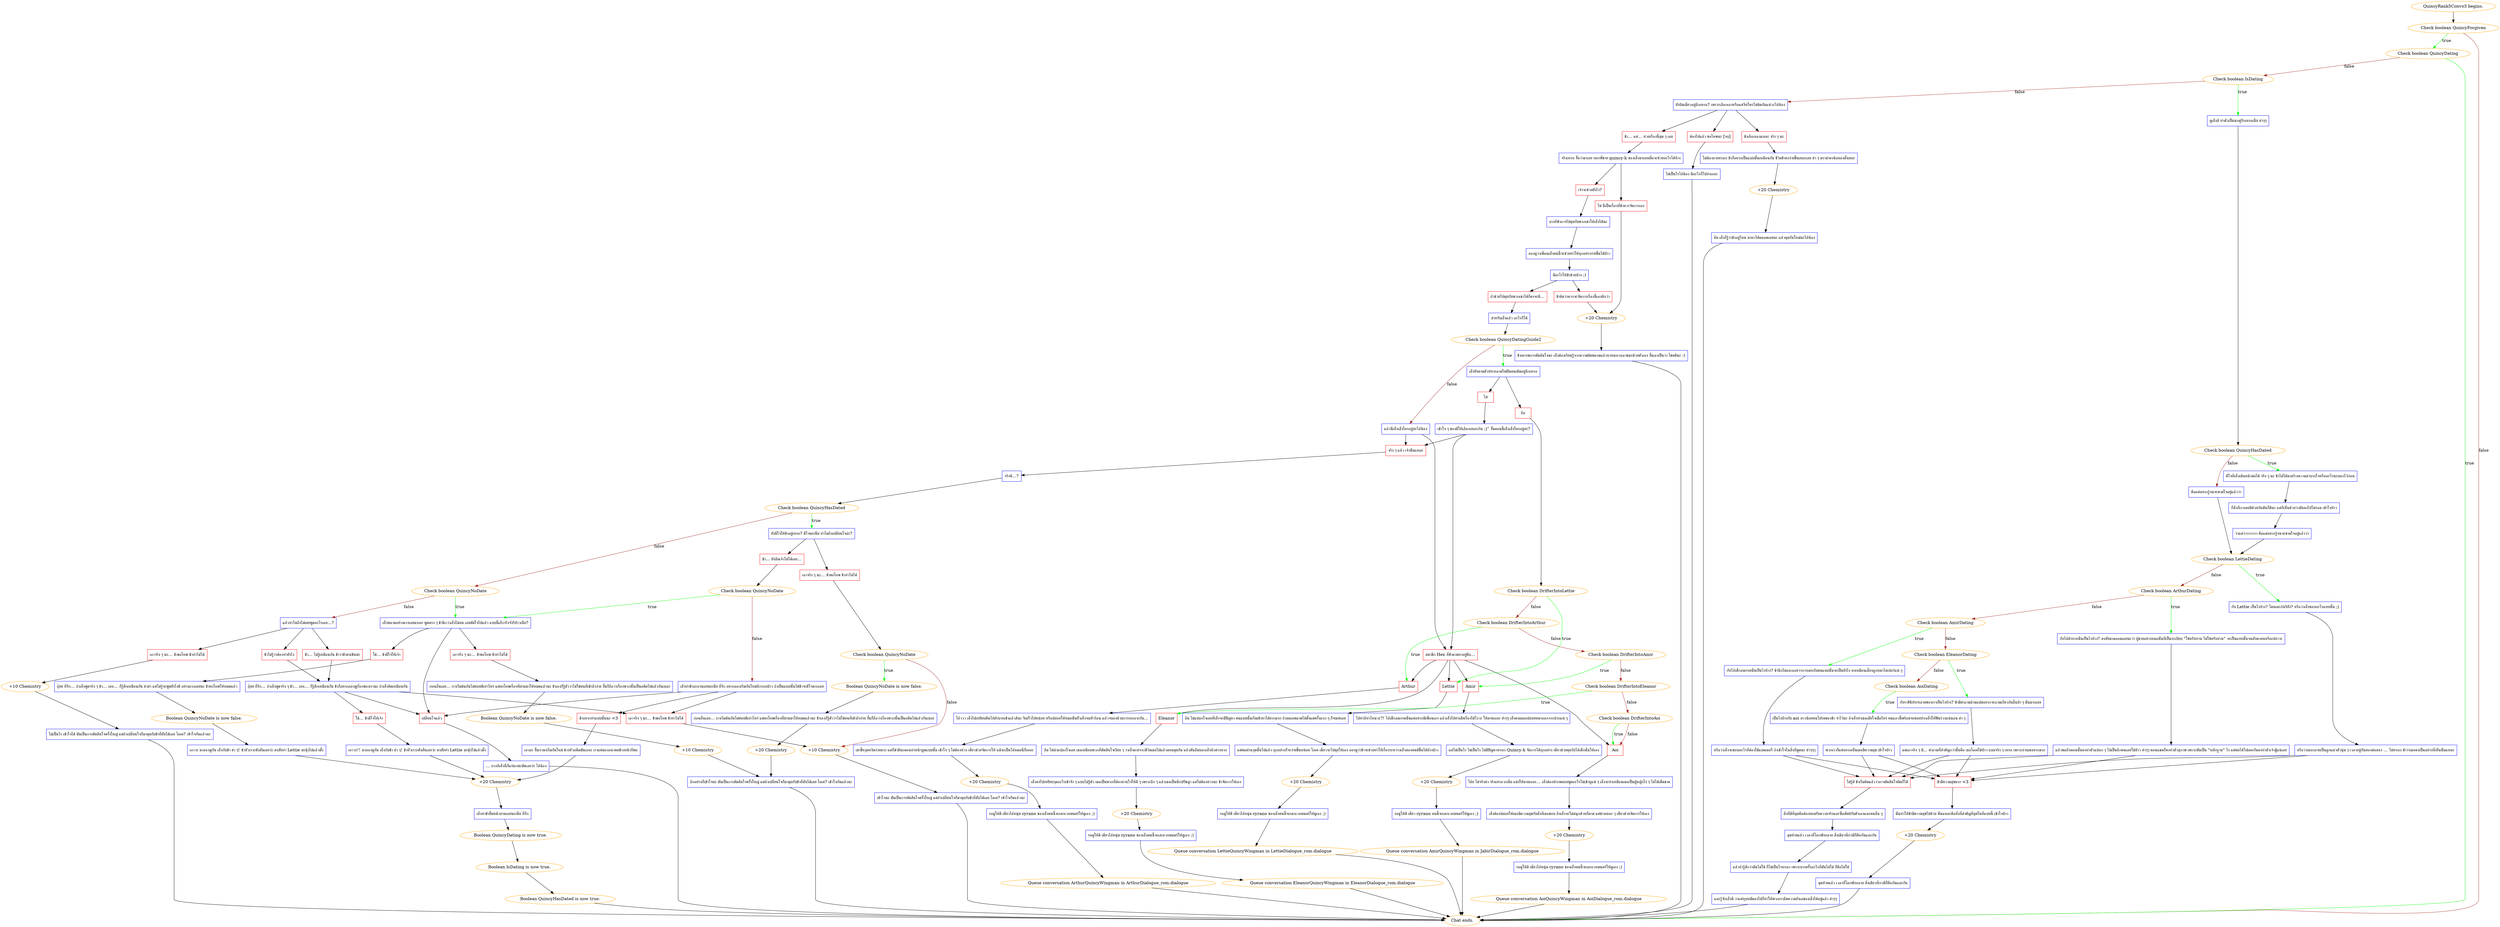 digraph {
	"QuincyRank5Convo3 begins." [color=orange];
		"QuincyRank5Convo3 begins." -> j2951068974;
	j2951068974 [label="Check boolean QuincyForgiven",color=orange];
		j2951068974 -> j3209672370 [label=true,color=green];
		j2951068974 -> "Chat ends." [label=false,color=brown];
	j3209672370 [label="Check boolean QuincyDating",color=orange];
		j3209672370 -> "Chat ends." [label=true,color=green];
		j3209672370 -> j4264167688 [label=false,color=brown];
	"Chat ends." [color=orange];
	j4264167688 [label="Check boolean IsDating",color=orange];
		j4264167688 -> j261335010 [label=true,color=green];
		j4264167688 -> j3978114191 [label=false,color=brown];
	j261335010 [label="ดูเอ็งสิ ทำตัวเป็นนกคู่รักเหรอเนี่ย ฮ่าๆๆ",shape=box,color=blue];
		j261335010 -> j112189153;
	j3978114191 [label="ยังบินเดี่ยวอยู่อีกเหรอ? เพราะเลือกเองหรือแค่จีบใครไม่ติดกันแน่วะไอ้น้อง",shape=box,color=blue];
		j3978114191 -> j3692137643;
		j3978114191 -> j2846403051;
		j3978114191 -> j3030920265;
	j112189153 [label="Check boolean QuincyHasDated",color=orange];
		j112189153 -> j3376487066 [label=true,color=green];
		j112189153 -> j790179624 [label=false,color=brown];
	j3692137643 [label="ข้าเลือกเองแหละ จริง ๆ นะ",shape=box,color=red];
		j3692137643 -> j2432250742;
	j2846403051 [label="ข้า… แค่… ห่วยเรื่องนี้สุด ๆ เลย",shape=box,color=red];
		j2846403051 -> j4198340659;
	j3030920265 [label="ต้องไปแล้ว ขอโทษนะ [จบ]",shape=box,color=red];
		j3030920265 -> j2697931492;
	j3376487066 [label="ดีใจที่เอ็งเดินหน้าต่อได้ จริง ๆ นะ ข้าไม่ได้มาสร้างความลำบากใจหรืออะไรนะบอกไว้ก่อน",shape=box,color=blue];
		j3376487066 -> j3784749956;
	j790179624 [label="คือแค่อยากรู้จนจะขาดใจอยู่แล้วว่า",shape=box,color=blue];
		j790179624 -> j1775695868;
	j2432250742 [label="ไม่ต้องอายหรอก ข้าก็อยากเป็นแบบนั้นเหมือนกัน ชีวิตข้าคงง่ายขึ้นเยอะเลย ฮ่า ๆ ดราม่าคงน้อยลงตั้งเยอะ",shape=box,color=blue];
		j2432250742 -> j10742708;
	j4198340659 [label="จริงเหรอ งั้นว่ามาเลย บอกพี่ชาย quincy-k ของเอ็งมาเลยเผื่อจะช่วยอะไรได้บ้าง",shape=box,color=blue];
		j4198340659 -> j1676706421;
		j4198340659 -> j731856969;
	j2697931492 [label="ไม่เป็นไรไอ้น้อง มีอะไรก็ไปทำเถอะ",shape=box,color=blue];
		j2697931492 -> "Chat ends.";
	j3784749956 [label="ก็สิ่งที่เราเคยมีด้วยกันมันก็ดีนะ แต่ก็เห็นด้วยว่ามันคงไปไม่รอด เข้าใจป่าว",shape=box,color=blue];
		j3784749956 -> j486672521;
	j1775695868 [label="Check boolean LettieDating",color=orange];
		j1775695868 -> j3286527979 [label=true,color=green];
		j1775695868 -> j3168842779 [label=false,color=brown];
	j10742708 [label="+20 Chemistry",color=orange];
		j10742708 -> j510884586;
	j1676706421 [label="เจ้าจะช่วยยังไง?",shape=box,color=red];
		j1676706421 -> j765951913;
	j731856969 [label="ไม่ นี่เป็นเรื่องที่ข้าควรจัดการเอง",shape=box,color=red];
		j731856969 -> j1223082046;
	j486672521 [label="ว่าแต่ว่าาาาาาาา คือแค่อยากรู้จนจะขาดใจอยู่แล้วว่า",shape=box,color=blue];
		j486672521 -> j1775695868;
	j3286527979 [label="กับ Lettie เป็นไงบ้าง? โดนเตะก้นรึยัง? หรือว่าเอ็งชอบอะไรแบบนั้น ;)",shape=box,color=blue];
		j3286527979 -> j737065203;
	j3168842779 [label="Check boolean ArthurDating",color=orange];
		j3168842779 -> j4280006738 [label=true,color=green];
		j3168842779 -> j3271929692 [label=false,color=brown];
	j510884586 [label="อืม เอ็งก็รู้ว่าข้าอยู่ไหน มาหาได้ตลอดเลยนะ แล้วคุยกันใหม่นะไอ้น้อง",shape=box,color=blue];
		j510884586 -> "Chat ends.";
	j765951913 [label="บางทีข้าอาจไปคุยกับพวกเขาให้เอ็งได้นะ",shape=box,color=blue];
		j765951913 -> j2611455528;
	j1223082046 [label="+20 Chemistry",color=orange];
		j1223082046 -> j3194078243;
	j737065203 [label="หรือว่าเธอกลายเป็นลูกแมวตัวนุ่ม ๆ เวลาอยู่กันสองต่อสอง … ไม่หรอก ข้าว่าเธอคงเป็นอย่างที่เห็นนั่นแหละ",shape=box,color=blue];
		j737065203 -> j2208623817;
		j737065203 -> j2963987273;
	j4280006738 [label="กับไอ้ฝ่าบาทนั่นเป็นไงบ้าง? สงสัยมาตลอดเลยนะว่า ผู้ชายอย่างหมอนั่นที่เป็นระเบียบ \"ใช่ครับท่าน ไม่ใช่ครับท่าน\" จะเป็นแบบนั้นจนลับตาคนหรือเปล่าวะ",shape=box,color=blue];
		j4280006738 -> j2530270610;
	j3271929692 [label="Check boolean AmirDating",color=orange];
		j3271929692 -> j3287483516 [label=true,color=green];
		j3271929692 -> j2641613073 [label=false,color=brown];
	j2611455528 [label="ลองดูว่าเพื่อนเอ็งคนนี้จะช่วยทำให้ทุกอย่างง่ายขึ้นได้ป่าว",shape=box,color=blue];
		j2611455528 -> j3163249077;
	j3194078243 [label="ข้าเคารพการตัดสินใจนะ เอ็งต้องเรียนรู้จากความผิดพลาดแล้วหาหนทางเอาชนะด้วยตัวเอง งั้นเอาเป็นว่า โชคดีนะ :)",shape=box,color=blue];
		j3194078243 -> "Chat ends.";
	j2208623817 [label="ข้ามีความสุขมาก <3",shape=box,color=red];
		j2208623817 -> j1600618778;
	j2963987273 [label="ไม่รู้สิ ข้าเริ่มคิดแล้วว่าอาจตัดสินใจผิดก็ได้",shape=box,color=red];
		j2963987273 -> j2388928099;
	j2530270610 [label="แล้วพอถึงตอนนั้นคงทำตัวแปลก ๆ ไปเป็นอีกคนเลยใช่ป่าว ฮ่าๆๆ ตอนแชตก็คงทำตัวสุภาพ เพราะมันเป็น \"หลักฐาน\" ไง แต่พอได้ไปเดทกันคงทำตัวเจ้าชู้แน่เลย",shape=box,color=blue];
		j2530270610 -> j2208623817;
		j2530270610 -> j2963987273;
	j3287483516 [label="กับไอ้เด็กลมกรดนั่นเป็นไงบ้าง? ข้านึกไม่ออกเลยว่าการเดทกับคนแบบนั้นจะเป็นยังไง คงเหมือนเลี้ยงลูกหมาไฮเปอร์แน่ ๆ",shape=box,color=blue];
		j3287483516 -> j1605119536;
	j2641613073 [label="Check boolean EleanorDating",color=orange];
		j2641613073 -> j3073054342 [label=true,color=green];
		j2641613073 -> j2260982675 [label=false,color=brown];
	j3163249077 [label="มีอะไรให้ข้าช่วยบ้าง ;)",shape=box,color=blue];
		j3163249077 -> j2480945788;
		j3163249077 -> j2533819161;
	j1600618778 [label="นั่นทำให้ข้ามีความสุขไปด้วย นั่นแหละคือสิ่งที่สำคัญที่สุดในที่แบบนี้ เข้าใจป่าว",shape=box,color=blue];
		j1600618778 -> j2032215352;
	j2388928099 [label="สิ่งที่ดีที่สุดคือต้องยอมรับความจริงและซื่อสัตย์กับตัวเองและคนอื่น ๆ",shape=box,color=blue];
		j2388928099 -> j4174474346;
	j1605119536 [label="หรือว่าเอ็งจะชอบอะไรที่ต้องใช้แบตเตอรี่ ถ้าเข้าใจในสิ่งที่พูดนะ ฮ่าๆๆๆ",shape=box,color=blue];
		j1605119536 -> j2208623817;
		j1605119536 -> j2963987273;
	j3073054342 [label="กับราชินีประหลาดของเราเป็นไงบ้าง? ข้ามีคำถามล้านแปดอยากจะถามเกี่ยวกับลิ้นบ้า ๆ นั่นมากเลย",shape=box,color=blue];
		j3073054342 -> j2919305056;
	j2260982675 [label="Check boolean AoiDating",color=orange];
		j2260982675 -> j230104253 [label=true,color=green];
	j2480945788 [label="ถ้าช่วยไปคุยกับพวกเขาได้ก็คงจะดี…",shape=box,color=red];
		j2480945788 -> j519091186;
	j2533819161 [label="ข้าคิดว่าควรจะจัดการเรื่องนี้เองดีกว่า",shape=box,color=red];
		j2533819161 -> j1223082046;
	j2032215352 [label="+20 Chemistry",color=orange];
		j2032215352 -> j1755411433;
	j4174474346 [label="สุดท้ายแล้ว เวลาที่โลกพังทลาย สิ่งเดียวที่เรามีก็คือกันและกัน",shape=box,color=blue];
		j4174474346 -> j2654931640;
	j2919305056 [label="แต่เอาจริง ๆ มี... คำถามที่สำคัญกว่านั้นคือ เธอโอเคใช่ป่าว แบบจริง ๆ เหรอ เพราะอ่านเธอยากมาก",shape=box,color=blue];
		j2919305056 -> j2208623817;
		j2919305056 -> j2963987273;
	j230104253 [label="เป็นไงบ้างกับ aoi สาวน้อยคนโปรดของข้า จำไว้นะ ถ้าเอ็งทำเธอเสียใจเมื่อไหร่ คนแถวนี้พร้อมจะต่อยปากเอ็งให้ฟันร่วงแน่นอน ฮ่า ๆ",shape=box,color=blue];
		j230104253 -> j2708471932;
	j519091186 [label="สำหรับเอ็งแล้ว อะไรก็ได้",shape=box,color=blue];
		j519091186 -> j2238688054;
	j1755411433 [label="สุดท้ายแล้ว เวลาที่โลกพังทลาย สิ่งเดียวที่เรามีก็คือกันและกัน",shape=box,color=blue];
		j1755411433 -> "Chat ends.";
	j2654931640 [label="แล้วถ้ารู้สึกว่ามันไม่ใช่ ก็ไม่เป็นไรหรอก เพราะบางครั้งอะไรที่มันไม่ใช่ ก็คือไม่ใช่",shape=box,color=blue];
		j2654931640 -> j1492982260;
	j2708471932 [label="พวกเราก็แค่อยากเห็นเธอมีความสุข เข้าใจป่าว",shape=box,color=blue];
		j2708471932 -> j2208623817;
		j2708471932 -> j2963987273;
	j2238688054 [label="Check boolean QuincyDatingGuide2",color=orange];
		j2238688054 -> j3589987162 [label=true,color=green];
		j2238688054 -> j1370836521 [label=false,color=brown];
	j1492982260 [label="และรู้จักเอ็งดี ว่าแค่ทุบหมัดลงไปก็ทำให้พวกเราลืมความลังเลของเอ็งได้อยู่แล้ว ฮ่าๆๆ",shape=box,color=blue];
		j1492982260 -> "Chat ends.";
	j3589987162 [label="เอ็งยังตามตัวประหลาดในฝันคนเดิมอยู่อีกเหรอ",shape=box,color=blue];
		j3589987162 -> j3049470459;
		j3589987162 -> j1704188957;
	j1370836521 [label="แล้วนี่เอ็งเล็งใครอยู่ล่ะไอ้น้อง",shape=box,color=blue];
		j1370836521 -> j2817742044;
		j1370836521 -> j3897850366;
	j3049470459 [label="ไม่",shape=box,color=red];
		j3049470459 -> j3279984974;
	j1704188957 [label="อือ",shape=box,color=red];
		j1704188957 -> j3198534615;
	j2817742044 [label="สมาชิก Hex ที่ข้าตามหาอยู่คือ…",shape=box,color=red];
		j2817742044 -> j3877073185;
		j2817742044 -> j3506750251;
		j2817742044 -> j2470698403;
		j2817742044 -> j124356352;
		j2817742044 -> j3183551066;
	j3897850366 [label="จริง ๆ แล้ว เจ้านั่นแหละ",shape=box,color=red];
		j3897850366 -> j2212068232;
	j3279984974 [label="เข้าใจ ๆ ของดีให้เลือกเยอะเกิน ;)” งั้นตอนนี้เอ็งเล็งใครอยู่ล่ะ?",shape=box,color=blue];
		j3279984974 -> j2817742044;
		j3279984974 -> j3897850366;
	j3198534615 [label="Check boolean DrifterIntoLettie",color=orange];
		j3198534615 -> j3877073185 [label=true,color=green];
		j3198534615 -> j1481036599 [label=false,color=brown];
	j3877073185 [label="Lettie",shape=box,color=red];
		j3877073185 -> j1644257684;
	j3506750251 [label="Arthur",shape=box,color=red];
		j3506750251 -> j2999995623;
	j2470698403 [label="Amir",shape=box,color=red];
		j2470698403 -> j1503583456;
	j124356352 [label="Eleanor",shape=box,color=red];
		j124356352 -> j1633547404;
	j3183551066 [label="Aoi",shape=box,color=red];
		j3183551066 -> j3025568197;
	j2212068232 [label="จริงดิ…?",shape=box,color=blue];
		j2212068232 -> j2521049982;
	j1481036599 [label="Check boolean DrifterIntoArthur",color=orange];
		j1481036599 -> j3506750251 [label=true,color=green];
		j1481036599 -> j2762540437 [label=false,color=brown];
	j1644257684 [label="อืม ไม่แปลกใจเลยที่เอ็งจะมีปัญหา คนแบบนั้นเริ่มเข้าหาได้ยากมาก ถ้าเผลอพลาดไปตั้งแต่ครั้งแรก ๆ ก็จบเห่เลย",shape=box,color=blue];
		j1644257684 -> j1976109669;
	j2999995623 [label="โอ้ววว เอ็งไปเหยียบตีนไอ้ฝ่าบาทเข้าแล้วสินะ จีบเร็วไปหน่อย หรือปล่อยให้หมอนั่นยั่วเอ็งจนหัวร้อน แล้วจบลงด้วยการทะเลาะกัน…",shape=box,color=blue];
		j2999995623 -> j835143190;
	j1503583456 [label="ไปทำอีท่าไหนวะ?! ไอ้เด็กลมกรดนั่นแค่อยากมีเพื่อนเอง แล้วเอ็งไปทำเสียเรื่องได้ไงวะ ให้ตายเถอะ ฮ่าๆๆ เอ็งคงเผลอปล่อยหมาออกจากปากแน่ ๆ",shape=box,color=blue];
		j1503583456 -> j2858067421;
	j1633547404 [label="อืม ไม่น่าแปลกใจเลย เธอเหมือนพวกที่ตัดสินใจเงียบ ๆ ว่าเอ็งตายจากชีวิตเธอไปแล้วตอนคุยกัน แล้วดันลืมบอกเอ็งอีกต่างหาก",shape=box,color=blue];
		j1633547404 -> j198947294;
	j3025568197 [label="โอ้ย ไม่จริงน่า จริงเหรอวะเนี่ย แม่งให้ตายเถอะ… เอ็งต้องปากพล่อยพูดอะไรไม่เข้าหูแน่ ๆ เอ็งจะทำเหมือนเธอเป็นผู้หญิงโง่ ๆ ไม่ได้เด็ดขาด",shape=box,color=blue];
		j3025568197 -> j925097610;
	j2521049982 [label="Check boolean QuincyHasDated",color=orange];
		j2521049982 -> j1724534899 [label=true,color=green];
		j2521049982 -> j931455432 [label=false,color=brown];
	j2762540437 [label="Check boolean DrifterIntoAmir",color=orange];
		j2762540437 -> j2470698403 [label=true,color=green];
		j2762540437 -> j18030657 [label=false,color=brown];
	j1976109669 [label="แต่พอผ่านจุดนั้นไปแล้ว ทุกอย่างก็จะง่ายขึ้นหน่อย โอเค เดี๋ยวจะไปคุยให้เอง ลองดูว่าข้าจะช่วยทำให้เรื่องระหว่างเอ็งสองคนดีขึ้นได้บ้างป่าว",shape=box,color=blue];
		j1976109669 -> j4284977976;
	j835143190 [label="เขาขี้หงุดหงิดง่ายมาก แต่ก็ขำดีนะตอนทำหน้าบูดแบบนั้น เข้าใจ ๆ ไม่ต้องห่วง เดี๋ยวช่วยจัดการให้ แม้จะเป็นไอ้หมอนี่ก็เหอะ",shape=box,color=blue];
		j835143190 -> j905477012;
	j2858067421 [label="แต่ไม่เป็นไร ไม่เป็นไร ไม่มีปัญหาหรอก Quincy-k จัดการได้ทุกอย่าง เดี๋ยวช่วยคุยกับไอ้เด็กนั่นให้เอง",shape=box,color=blue];
		j2858067421 -> j166224955;
	j198947294 [label="เอ็งคงไปเหยียบจุดอะไรเข้าจัง ๆ แบบไม่รู้ตัว เธอเป็นพวกที่ต้องอ่านใจให้ดี ๆ เพราะลึก ๆ แล้วเธอเป็นนักปรัชญา แต่ไม่ต้องห่วงนะ ข้าจัดการให้เอง",shape=box,color=blue];
		j198947294 -> j317648294;
	j925097610 [label="เอ็งต้องปล่อยให้เธอมีความสุขกับสิ่งที่เธอชอบ ถึงเอ็งจะไม่สนุกด้วยก็ตาม แต่ช่างเหอะ ๆ เดี๋ยวช่วยจัดการให้เอง",shape=box,color=blue];
		j925097610 -> j493840647;
	j1724534899 [label="ยังมีใจให้ข้าอยู่เหรอ? ดีใจนะเนี่ย ทำไมถึงเปลี่ยนใจล่ะ?",shape=box,color=blue];
		j1724534899 -> j3203541764;
		j1724534899 -> j2126711715;
	j931455432 [label="Check boolean QuincyNoDate",color=orange];
		j931455432 -> j2600327960 [label=true,color=green];
		j931455432 -> j2868476752 [label=false,color=brown];
	j18030657 [label="Check boolean DrifterIntoEleanor",color=orange];
		j18030657 -> j124356352 [label=true,color=green];
		j18030657 -> j1008457125 [label=false,color=brown];
	j4284977976 [label="+20 Chemistry",color=orange];
		j4284977976 -> j90941148;
	j905477012 [label="+20 Chemistry",color=orange];
		j905477012 -> j1233650781;
	j166224955 [label="+20 Chemistry",color=orange];
		j166224955 -> j3620596551;
	j317648294 [label="+20 Chemistry",color=orange];
		j317648294 -> j1938122071;
	j493840647 [label="+20 Chemistry",color=orange];
		j493840647 -> j4108097118;
	j3203541764 [label="ข้า… ยังลืมเจ้าไม่ได้เลย…",shape=box,color=red];
		j3203541764 -> j459811191;
	j2126711715 [label="เอาจริง ๆ นะ… ข้าขอโทษ ข้าทำไม่ได้",shape=box,color=red];
		j2126711715 -> j1812051425;
	j2600327960 [label="เอ็งพลาดอย่างแรงเลยแหละ พูดตรง ๆ ข้านึกว่าเอ็งไม่สน เลยตัดใจไปแล้ว แบบนี้เอ็งจริงจังรึป่าวเนี่ย?",shape=box,color=blue];
		j2600327960 -> j1874263447;
		j2600327960 -> j3169078555;
		j2600327960 -> j2903666463;
	j2868476752 [label="แล้วทำไมถึงไม่เคยพูดอะไรเลย...?",shape=box,color=blue];
		j2868476752 -> j2766128065;
		j2868476752 -> j4219896418;
		j2868476752 -> j1440435903;
	j1008457125 [label="Check boolean DrifterIntoAoi",color=orange];
		j1008457125 -> j3183551066 [label=true,color=green];
		j1008457125 -> j3183551066 [label=false,color=brown];
	j90941148 [label="รอดูให้ดี เดี๋ยวไอ้หนุ่ม cyrano ของเอ็งคนนี้จะเสกเวทมนตร์ให้ดูเอง ;)",shape=box,color=blue];
		j90941148 -> "Initiate conversation LettieQuincyWingman in LettieDialogue_rom.dialogue";
	j1233650781 [label="รอดูให้ดี เดี๋ยวไอ้หนุ่ม cyrano ของเอ็งคนนี้จะเสกเวทมนตร์ให้ดูเอง ;)",shape=box,color=blue];
		j1233650781 -> "Initiate conversation ArthurQuincyWingman in ArthurDialogue_rom.dialogue";
	j3620596551 [label="รอดูให้ดี เดี๋ยว cyrano คนนี้จะเสกเวทมนตร์ให้ดูเอง ;)",shape=box,color=blue];
		j3620596551 -> "Initiate conversation AmirQuincyWingman in JabirDialogue_rom.dialogue";
	j1938122071 [label="รอดูให้ดี เดี๋ยวไอ้หนุ่ม cyrano ของเอ็งคนนี้จะเสกเวทมนตร์ให้ดูเอง ;)",shape=box,color=blue];
		j1938122071 -> "Initiate conversation EleanorQuincyWingman in EleanorDialogue_rom.dialogue";
	j4108097118 [label="รอดูให้ดี เดี๋ยวไอ้หนุ่ม cyrano ของเอ็งคนนี้จะเสกเวทมนตร์ให้ดูเอง ;)",shape=box,color=blue];
		j4108097118 -> "Initiate conversation AoiQuincyWingman in AoiDialogue_rom.dialogue";
	j459811191 [label="Check boolean QuincyNoDate",color=orange];
		j459811191 -> j2600327960 [label=true,color=green];
		j459811191 -> j1987298144 [label=false,color=brown];
	j1812051425 [label="Check boolean QuincyNoDate",color=orange];
		j1812051425 -> j3798949575 [label=true,color=green];
		j1812051425 -> j4239814432 [label=false,color=brown];
	j1874263447 [label="ใช่… ข้ามีใจให้เจ้า",shape=box,color=red];
		j1874263447 -> j3925083483;
	j3169078555 [label="เอาจริง ๆ นะ… ข้าขอโทษ ข้าทำไม่ได้",shape=box,color=red];
		j3169078555 -> j3593035541;
	j2903666463 [label="เปลี่ยนใจแล้ว",shape=box,color=red];
		j2903666463 -> j3478263429;
	j2766128065 [label="ข้า… ไม่รู้เหมือนกัน ข้าว่าข้าคงเขินน่ะ",shape=box,color=red];
		j2766128065 -> j1047148332;
	j4219896418 [label="ข้าไม่รู้ว่าต้องทำยังไง",shape=box,color=red];
		j4219896418 -> j1047148332;
	j1440435903 [label="เอาจริง ๆ นะ… ข้าขอโทษ ข้าทำไม่ได้",shape=box,color=red];
		j1440435903 -> j2146346659;
	"Initiate conversation LettieQuincyWingman in LettieDialogue_rom.dialogue" [label="Queue conversation LettieQuincyWingman in LettieDialogue_rom.dialogue",color=orange];
		"Initiate conversation LettieQuincyWingman in LettieDialogue_rom.dialogue" -> "Chat ends.";
	"Initiate conversation ArthurQuincyWingman in ArthurDialogue_rom.dialogue" [label="Queue conversation ArthurQuincyWingman in ArthurDialogue_rom.dialogue",color=orange];
		"Initiate conversation ArthurQuincyWingman in ArthurDialogue_rom.dialogue" -> "Chat ends.";
	"Initiate conversation AmirQuincyWingman in JabirDialogue_rom.dialogue" [label="Queue conversation AmirQuincyWingman in JabirDialogue_rom.dialogue",color=orange];
		"Initiate conversation AmirQuincyWingman in JabirDialogue_rom.dialogue" -> "Chat ends.";
	"Initiate conversation EleanorQuincyWingman in EleanorDialogue_rom.dialogue" [label="Queue conversation EleanorQuincyWingman in EleanorDialogue_rom.dialogue",color=orange];
		"Initiate conversation EleanorQuincyWingman in EleanorDialogue_rom.dialogue" -> "Chat ends.";
	"Initiate conversation AoiQuincyWingman in AoiDialogue_rom.dialogue" [label="Queue conversation AoiQuincyWingman in AoiDialogue_rom.dialogue",color=orange];
		"Initiate conversation AoiQuincyWingman in AoiDialogue_rom.dialogue" -> "Chat ends.";
	j1987298144 [label="เอ็งทำข้าละลายเลยนะเนี่ย ที่รัก อยากลองเริ่มกันใหม่อีกรอบป่าว ถ้าเป็นแบบนั้นได้ข้าจะดีใจมากเลย",shape=box,color=blue];
		j1987298144 -> j3140764404;
		j1987298144 -> j1783852782;
		j1987298144 -> j2903666463;
	j3798949575 [label="Boolean QuincyNoDate is now false.",color=orange];
		j3798949575 -> j2038444561;
	j4239814432 [label="+10 Chemistry",color=orange];
		j4239814432 -> j1784420140;
	j3925083483 [label="อุ๊ยย ที่รัก… ถ้าเอ็งพูดจริง ๆ ข้า… เอ่อ… ก็รู้สึกเหมือนกัน ฮ่าฮ่า แค่ไม่รู้จะพูดยังไงดี อย่างแรกเลยนะ ข้ายกโทษให้หมดแล้ว",shape=box,color=blue];
		j3925083483 -> j2733885864;
	j3593035541 [label="ก่อนอื่นเลย… เราเริ่มต้นกันไม่ค่อยดีเท่าไหร่ แต่ยกโทษเรื่องที่ผ่านมาให้หมดแล้วนะ ข้าเองก็รู้ตัวว่าไม่ใช่คนที่เข้าถึงง่าย งั้นก็ถือว่าเรื่องพวกนั้นเป็นอดีตไปแล้วกันเนอะ",shape=box,color=blue];
		j3593035541 -> j4057950349;
	j3478263429 [label="… บางทีเอ็งนี่ก็แปลกชะมัดเลยว่ะ ไอ้น้อง",shape=box,color=blue];
		j3478263429 -> "Chat ends.";
	j1047148332 [label="อุ๊ยย ที่รัก… ถ้าเอ็งพูดจริง ๆ ข้า… เอ่อ… ก็รู้สึกเหมือนกัน ข้าก็อยากลองดูเรื่องของเรานะ ถ้าเอ็งคิดเหมือนกัน",shape=box,color=blue];
		j1047148332 -> j4267481844;
		j1047148332 -> j1783852782;
		j1047148332 -> j2903666463;
	j2146346659 [label="+10 Chemistry",color=orange];
		j2146346659 -> j1950065781;
	j3140764404 [label="ข้าอยากทำแบบนั้นนะ <3",shape=box,color=red];
		j3140764404 -> j591415203;
	j1783852782 [label="เอาจริง ๆ นะ… ข้าขอโทษ ข้าทำไม่ได้",shape=box,color=red];
		j1783852782 -> j4239814432;
	j2038444561 [label="ก่อนอื่นเลย… เราเริ่มต้นกันไม่ค่อยดีเท่าไหร่ แต่ยกโทษเรื่องที่ผ่านมาให้หมดแล้วนะ ข้าเองก็รู้ตัวว่าไม่ใช่คนที่เข้าถึงง่าย งั้นก็ถือว่าเรื่องพวกนั้นเป็นอดีตไปแล้วกันเนอะ",shape=box,color=blue];
		j2038444561 -> j3681796757;
	j1784420140 [label="เข้าใจนะ มันเป็นการตัดสินใจครั้งใหญ่ แต่ถ้าเปลี่ยนใจก็มาคุยกับข้าที่ฮับได้เลย โอเค? เข้าใจกันแล้วนะ",shape=box,color=blue];
		j1784420140 -> "Chat ends.";
	j2733885864 [label="Boolean QuincyNoDate is now false.",color=orange];
		j2733885864 -> j1335409759;
	j4057950349 [label="Boolean QuincyNoDate is now false.",color=orange];
		j4057950349 -> j3058345633;
	j4267481844 [label="ใช่… ข้ามีใจให้เจ้า",shape=box,color=red];
		j4267481844 -> j3916249913;
	j1950065781 [label="ไม่เป็นไร เข้าใจได้ มันเป็นการตัดสินใจครั้งใหญ่ แต่ถ้าเปลี่ยนใจก็มาคุยกับข้าที่ฮับได้เลย โอเค? เข้าใจกันแล้วนะ",shape=box,color=blue];
		j1950065781 -> "Chat ends.";
	j591415203 [label="เอาละ งั้นเรามาเริ่มกันใหม่ ช่างหัวอดีตมันเถอะ เราแค่มองอนาคตข้างหน้าก็พอ",shape=box,color=blue];
		j591415203 -> j3640816472;
	j3681796757 [label="+20 Chemistry",color=orange];
		j3681796757 -> j3229818706;
	j1335409759 [label="เอาวะ มาลองดูกัน เอ็งกับข้า ฮ่า ๆ! ข้าหัวเราะดังลั่นเลยว่ะ สงสัยทำ Lettie สะดุ้งไปแล้วมั้ง",shape=box,color=blue];
		j1335409759 -> j3640816472;
	j3058345633 [label="+10 Chemistry",color=orange];
		j3058345633 -> j3229818706;
	j3916249913 [label="เอาวะ!! มาลองดูกัน เอ็งกับข้า ฮ่า ๆ! ข้าหัวเราะดังลั่นเลยว่ะ สงสัยทำ Lettie สะดุ้งไปแล้วมั้ง",shape=box,color=blue];
		j3916249913 -> j3640816472;
	j3640816472 [label="+20 Chemistry",color=orange];
		j3640816472 -> j3163442373;
	j3229818706 [label="อีกอย่างก็เข้าใจนะ มันเป็นการตัดสินใจครั้งใหญ่ แต่ถ้าเปลี่ยนใจก็มาคุยกับข้าที่ฮับได้เลย โอเค? เข้าใจกันแล้วนะ",shape=box,color=blue];
		j3229818706 -> "Chat ends.";
	j3163442373 [label="เอ็งทำข้ายิ้มหน้าบานเลยนะเนี่ย ที่รัก",shape=box,color=blue];
		j3163442373 -> j505928050;
	j505928050 [label="Boolean QuincyDating is now true.",color=orange];
		j505928050 -> j2476452017;
	j2476452017 [label="Boolean IsDating is now true.",color=orange];
		j2476452017 -> j2730872079;
	j2730872079 [label="Boolean QuincyHasDated is now true.",color=orange];
		j2730872079 -> "Chat ends.";
}